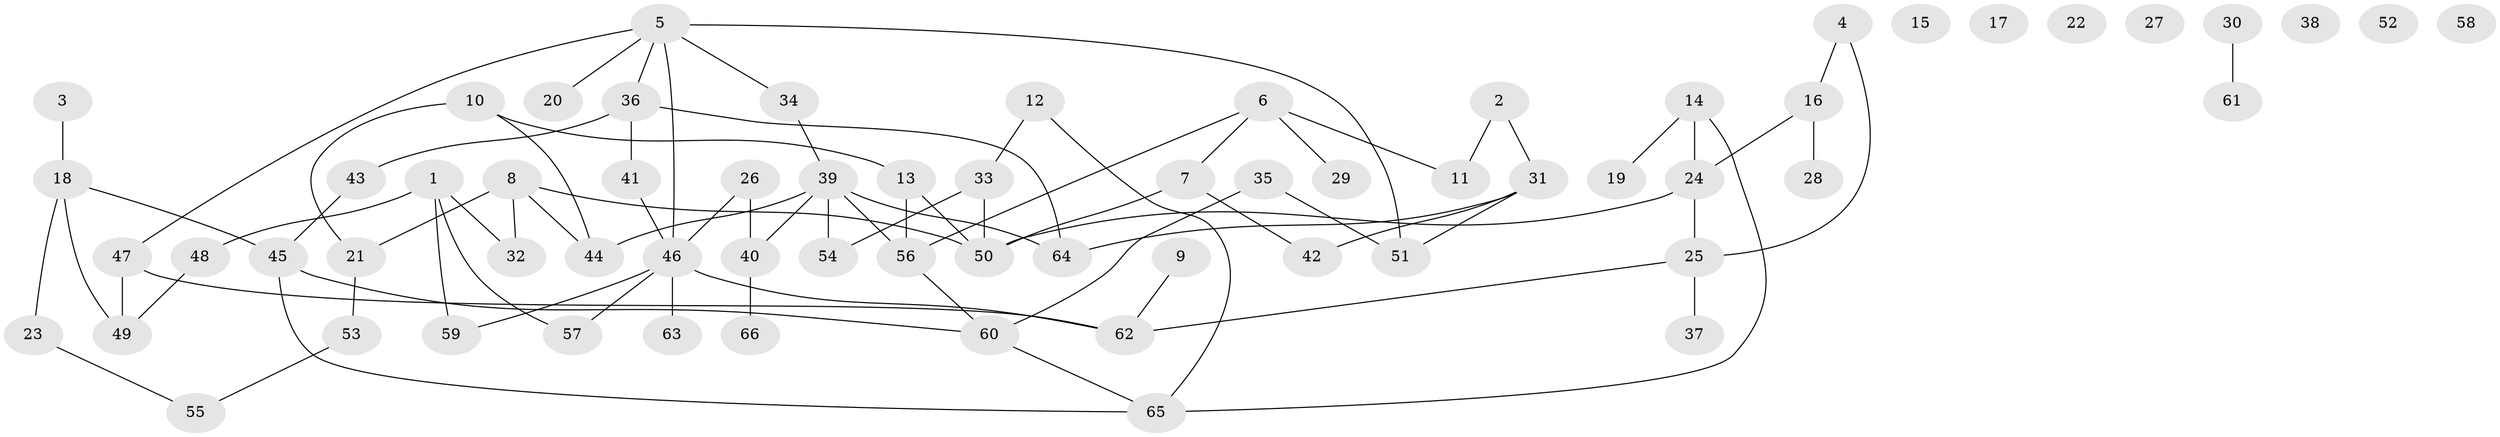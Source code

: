 // Generated by graph-tools (version 1.1) at 2025/49/03/09/25 03:49:11]
// undirected, 66 vertices, 81 edges
graph export_dot {
graph [start="1"]
  node [color=gray90,style=filled];
  1;
  2;
  3;
  4;
  5;
  6;
  7;
  8;
  9;
  10;
  11;
  12;
  13;
  14;
  15;
  16;
  17;
  18;
  19;
  20;
  21;
  22;
  23;
  24;
  25;
  26;
  27;
  28;
  29;
  30;
  31;
  32;
  33;
  34;
  35;
  36;
  37;
  38;
  39;
  40;
  41;
  42;
  43;
  44;
  45;
  46;
  47;
  48;
  49;
  50;
  51;
  52;
  53;
  54;
  55;
  56;
  57;
  58;
  59;
  60;
  61;
  62;
  63;
  64;
  65;
  66;
  1 -- 32;
  1 -- 48;
  1 -- 57;
  1 -- 59;
  2 -- 11;
  2 -- 31;
  3 -- 18;
  4 -- 16;
  4 -- 25;
  5 -- 20;
  5 -- 34;
  5 -- 36;
  5 -- 46;
  5 -- 47;
  5 -- 51;
  6 -- 7;
  6 -- 11;
  6 -- 29;
  6 -- 56;
  7 -- 42;
  7 -- 50;
  8 -- 21;
  8 -- 32;
  8 -- 44;
  8 -- 50;
  9 -- 62;
  10 -- 13;
  10 -- 21;
  10 -- 44;
  12 -- 33;
  12 -- 65;
  13 -- 50;
  13 -- 56;
  14 -- 19;
  14 -- 24;
  14 -- 65;
  16 -- 24;
  16 -- 28;
  18 -- 23;
  18 -- 45;
  18 -- 49;
  21 -- 53;
  23 -- 55;
  24 -- 25;
  24 -- 50;
  25 -- 37;
  25 -- 62;
  26 -- 40;
  26 -- 46;
  30 -- 61;
  31 -- 42;
  31 -- 51;
  31 -- 64;
  33 -- 50;
  33 -- 54;
  34 -- 39;
  35 -- 51;
  35 -- 60;
  36 -- 41;
  36 -- 43;
  36 -- 64;
  39 -- 40;
  39 -- 44;
  39 -- 54;
  39 -- 56;
  39 -- 64;
  40 -- 66;
  41 -- 46;
  43 -- 45;
  45 -- 60;
  45 -- 65;
  46 -- 57;
  46 -- 59;
  46 -- 62;
  46 -- 63;
  47 -- 49;
  47 -- 62;
  48 -- 49;
  53 -- 55;
  56 -- 60;
  60 -- 65;
}
